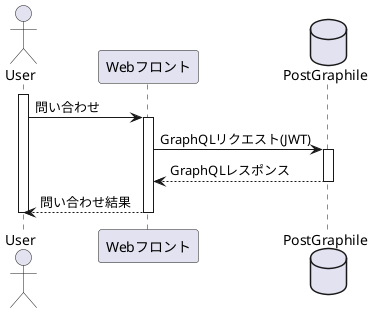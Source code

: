 @startuml
actor User
participant Webフロント
database PostGraphile

activate User
  User -> Webフロント: 問い合わせ
  activate Webフロント
   Webフロント -> PostGraphile: GraphQLリクエスト(JWT)
   activate PostGraphile
    return GraphQLレスポンス
  return 問い合わせ結果
deactivate User

@enduml
